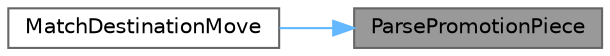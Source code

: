 digraph "ParsePromotionPiece"
{
 // INTERACTIVE_SVG=YES
 // LATEX_PDF_SIZE
  bgcolor="transparent";
  edge [fontname=Helvetica,fontsize=10,labelfontname=Helvetica,labelfontsize=10];
  node [fontname=Helvetica,fontsize=10,shape=box,height=0.2,width=0.4];
  rankdir="RL";
  Node1 [id="Node000001",label="ParsePromotionPiece",height=0.2,width=0.4,color="gray40", fillcolor="grey60", style="filled", fontcolor="black",tooltip="Map promotion char ('q','r','b','n') to a piece code for the given side. Case-insensitive...."];
  Node1 -> Node2 [id="edge1_Node000001_Node000002",dir="back",color="steelblue1",style="solid",tooltip=" "];
  Node2 [id="Node000002",label="MatchDestinationMove",height=0.2,width=0.4,color="grey40", fillcolor="white", style="filled",URL="$interactive__helpers_8cpp.html#aef62b9b49d4e8c1494dee58ebd0742a7",tooltip="Resolve a destination string (\"e4\", \"e8=Q\", \"e8q\") to a move."];
}
